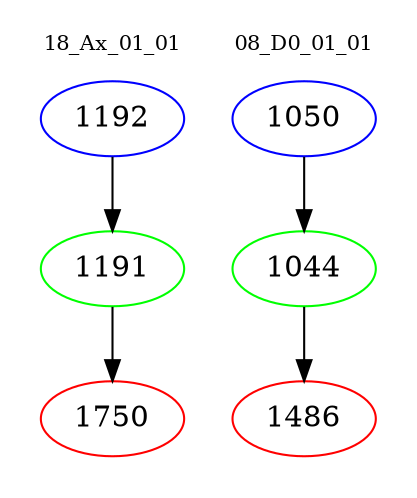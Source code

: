 digraph{
subgraph cluster_0 {
color = white
label = "18_Ax_01_01";
fontsize=10;
T0_1192 [label="1192", color="blue"]
T0_1192 -> T0_1191 [color="black"]
T0_1191 [label="1191", color="green"]
T0_1191 -> T0_1750 [color="black"]
T0_1750 [label="1750", color="red"]
}
subgraph cluster_1 {
color = white
label = "08_D0_01_01";
fontsize=10;
T1_1050 [label="1050", color="blue"]
T1_1050 -> T1_1044 [color="black"]
T1_1044 [label="1044", color="green"]
T1_1044 -> T1_1486 [color="black"]
T1_1486 [label="1486", color="red"]
}
}
